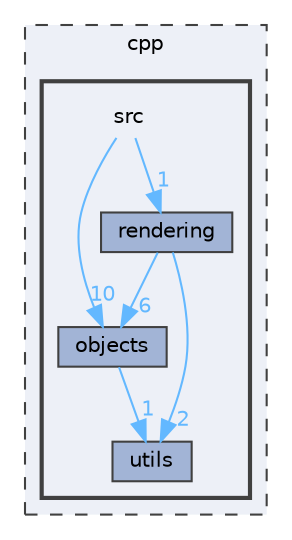 digraph "cpp/src"
{
 // LATEX_PDF_SIZE
  bgcolor="transparent";
  edge [fontname=Helvetica,fontsize=10,labelfontname=Helvetica,labelfontsize=10];
  node [fontname=Helvetica,fontsize=10,shape=box,height=0.2,width=0.4];
  compound=true
  subgraph clusterdir_df511e5bd85cec96854b39d5e1c27aa8 {
    graph [ bgcolor="#edf0f7", pencolor="grey25", label="cpp", fontname=Helvetica,fontsize=10 style="filled,dashed", URL="dir_df511e5bd85cec96854b39d5e1c27aa8.html",tooltip=""]
  subgraph clusterdir_7e72c7cf48e3493f8206cd364e6bc9f6 {
    graph [ bgcolor="#edf0f7", pencolor="grey25", label="", fontname=Helvetica,fontsize=10 style="filled,bold", URL="dir_7e72c7cf48e3493f8206cd364e6bc9f6.html",tooltip=""]
    dir_7e72c7cf48e3493f8206cd364e6bc9f6 [shape=plaintext, label="src"];
  dir_5163ee9588e0658eb3b12c93dfcaee08 [label="objects", fillcolor="#a2b4d6", color="grey25", style="filled", URL="dir_5163ee9588e0658eb3b12c93dfcaee08.html",tooltip=""];
  dir_6ff2848a10201199c5903aec113fb275 [label="rendering", fillcolor="#a2b4d6", color="grey25", style="filled", URL="dir_6ff2848a10201199c5903aec113fb275.html",tooltip=""];
  dir_1ea305ec7afe5fb9b0fdd0c245315a01 [label="utils", fillcolor="#a2b4d6", color="grey25", style="filled", URL="dir_1ea305ec7afe5fb9b0fdd0c245315a01.html",tooltip=""];
  }
  }
  dir_7e72c7cf48e3493f8206cd364e6bc9f6->dir_5163ee9588e0658eb3b12c93dfcaee08 [headlabel="10", labeldistance=1.5 headhref="dir_000003_000001.html" href="dir_000003_000001.html" color="steelblue1" fontcolor="steelblue1"];
  dir_7e72c7cf48e3493f8206cd364e6bc9f6->dir_6ff2848a10201199c5903aec113fb275 [headlabel="1", labeldistance=1.5 headhref="dir_000003_000002.html" href="dir_000003_000002.html" color="steelblue1" fontcolor="steelblue1"];
  dir_5163ee9588e0658eb3b12c93dfcaee08->dir_1ea305ec7afe5fb9b0fdd0c245315a01 [headlabel="1", labeldistance=1.5 headhref="dir_000001_000004.html" href="dir_000001_000004.html" color="steelblue1" fontcolor="steelblue1"];
  dir_6ff2848a10201199c5903aec113fb275->dir_1ea305ec7afe5fb9b0fdd0c245315a01 [headlabel="2", labeldistance=1.5 headhref="dir_000002_000004.html" href="dir_000002_000004.html" color="steelblue1" fontcolor="steelblue1"];
  dir_6ff2848a10201199c5903aec113fb275->dir_5163ee9588e0658eb3b12c93dfcaee08 [headlabel="6", labeldistance=1.5 headhref="dir_000002_000001.html" href="dir_000002_000001.html" color="steelblue1" fontcolor="steelblue1"];
}
